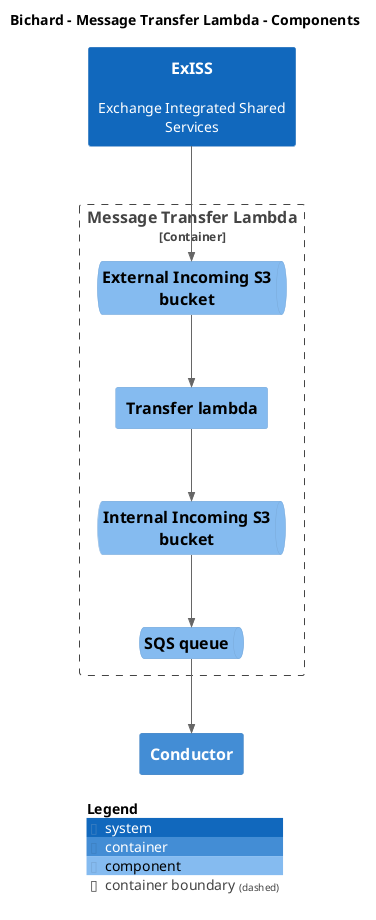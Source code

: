 @startuml
set separator none
title Bichard - Message Transfer Lambda - Components

top to bottom direction

!include <C4/C4>
!include <C4/C4_Context>
!include <C4/C4_Container>
!include <C4/C4_Component>

System(ExISS, "ExISS", $descr="Exchange Integrated Shared Services", $tags="", $link="")
Container(Bichard.Conductor, "Conductor", $techn="", $descr="", $tags="", $link="")

Container_Boundary("Bichard.MessageTransferLambda_boundary", "Message Transfer Lambda", $tags="") {
  ComponentQueue(Bichard.MessageTransferLambda.ExternalIncomingS3bucket, "External Incoming S3 bucket", $techn="", $descr="", $tags="", $link="")
  Component(Bichard.MessageTransferLambda.Transferlambda, "Transfer lambda", $techn="", $descr="", $tags="", $link="")
  ComponentQueue(Bichard.MessageTransferLambda.InternalIncomingS3bucket, "Internal Incoming S3 bucket", $techn="", $descr="", $tags="", $link="")
  ComponentQueue(Bichard.MessageTransferLambda.SQSqueue, "SQS queue", $techn="", $descr="", $tags="", $link="")
}

Rel(Bichard.MessageTransferLambda.SQSqueue, Bichard.Conductor, "", $techn="", $tags="", $link="")
Rel(ExISS, Bichard.MessageTransferLambda.ExternalIncomingS3bucket, "", $techn="", $tags="", $link="")
Rel(Bichard.MessageTransferLambda.ExternalIncomingS3bucket, Bichard.MessageTransferLambda.Transferlambda, "", $techn="", $tags="", $link="")
Rel(Bichard.MessageTransferLambda.Transferlambda, Bichard.MessageTransferLambda.InternalIncomingS3bucket, "", $techn="", $tags="", $link="")
Rel(Bichard.MessageTransferLambda.InternalIncomingS3bucket, Bichard.MessageTransferLambda.SQSqueue, "", $techn="", $tags="", $link="")

SHOW_LEGEND(true)
@enduml